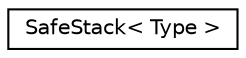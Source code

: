 digraph "Graphical Class Hierarchy"
{
  edge [fontname="Helvetica",fontsize="10",labelfontname="Helvetica",labelfontsize="10"];
  node [fontname="Helvetica",fontsize="10",shape=record];
  rankdir="LR";
  Node0 [label="SafeStack\< Type \>",height=0.2,width=0.4,color="black", fillcolor="white", style="filled",URL="$classSafeStack.html"];
}
